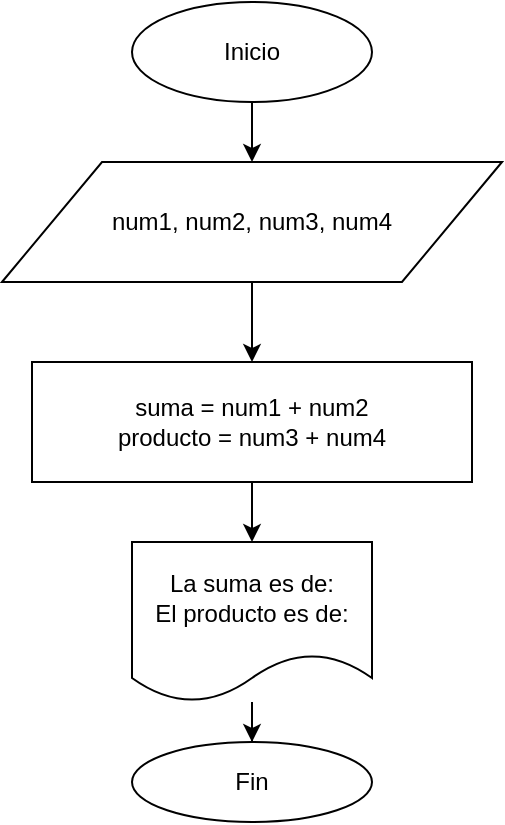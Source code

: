 <mxfile version="12.2.4" pages="1"><diagram id="6y8YTwXI27mNv-NPvd1W" name="Page-1"><mxGraphModel dx="843" dy="508" grid="1" gridSize="10" guides="1" tooltips="1" connect="1" arrows="1" fold="1" page="1" pageScale="1" pageWidth="850" pageHeight="1100" math="0" shadow="0"><root><mxCell id="0"/><mxCell id="1" parent="0"/><mxCell id="4" value="" style="edgeStyle=orthogonalEdgeStyle;rounded=0;orthogonalLoop=1;jettySize=auto;html=1;" parent="1" source="2" target="3" edge="1"><mxGeometry relative="1" as="geometry"/></mxCell><mxCell id="2" value="Inicio" style="ellipse;whiteSpace=wrap;html=1;" parent="1" vertex="1"><mxGeometry x="310" width="120" height="50" as="geometry"/></mxCell><mxCell id="6" value="" style="edgeStyle=orthogonalEdgeStyle;rounded=0;orthogonalLoop=1;jettySize=auto;html=1;" parent="1" source="3" target="5" edge="1"><mxGeometry relative="1" as="geometry"/></mxCell><mxCell id="3" value="num1, num2, num3, num4" style="shape=parallelogram;perimeter=parallelogramPerimeter;whiteSpace=wrap;html=1;" parent="1" vertex="1"><mxGeometry x="245" y="80" width="250" height="60" as="geometry"/></mxCell><mxCell id="8" value="" style="edgeStyle=orthogonalEdgeStyle;rounded=0;orthogonalLoop=1;jettySize=auto;html=1;" parent="1" source="5" target="7" edge="1"><mxGeometry relative="1" as="geometry"/></mxCell><mxCell id="5" value="suma = num1 + num2&lt;br&gt;producto = num3 + num4" style="rounded=0;whiteSpace=wrap;html=1;" parent="1" vertex="1"><mxGeometry x="260" y="180" width="220" height="60" as="geometry"/></mxCell><mxCell id="10" value="" style="edgeStyle=orthogonalEdgeStyle;rounded=0;orthogonalLoop=1;jettySize=auto;html=1;" parent="1" source="7" target="9" edge="1"><mxGeometry relative="1" as="geometry"/></mxCell><mxCell id="7" value="La suma es de:&lt;br&gt;El producto es de:" style="shape=document;whiteSpace=wrap;html=1;boundedLbl=1;" parent="1" vertex="1"><mxGeometry x="310" y="270" width="120" height="80" as="geometry"/></mxCell><mxCell id="9" value="Fin" style="ellipse;whiteSpace=wrap;html=1;" parent="1" vertex="1"><mxGeometry x="310" y="370" width="120" height="40" as="geometry"/></mxCell></root></mxGraphModel></diagram></mxfile>